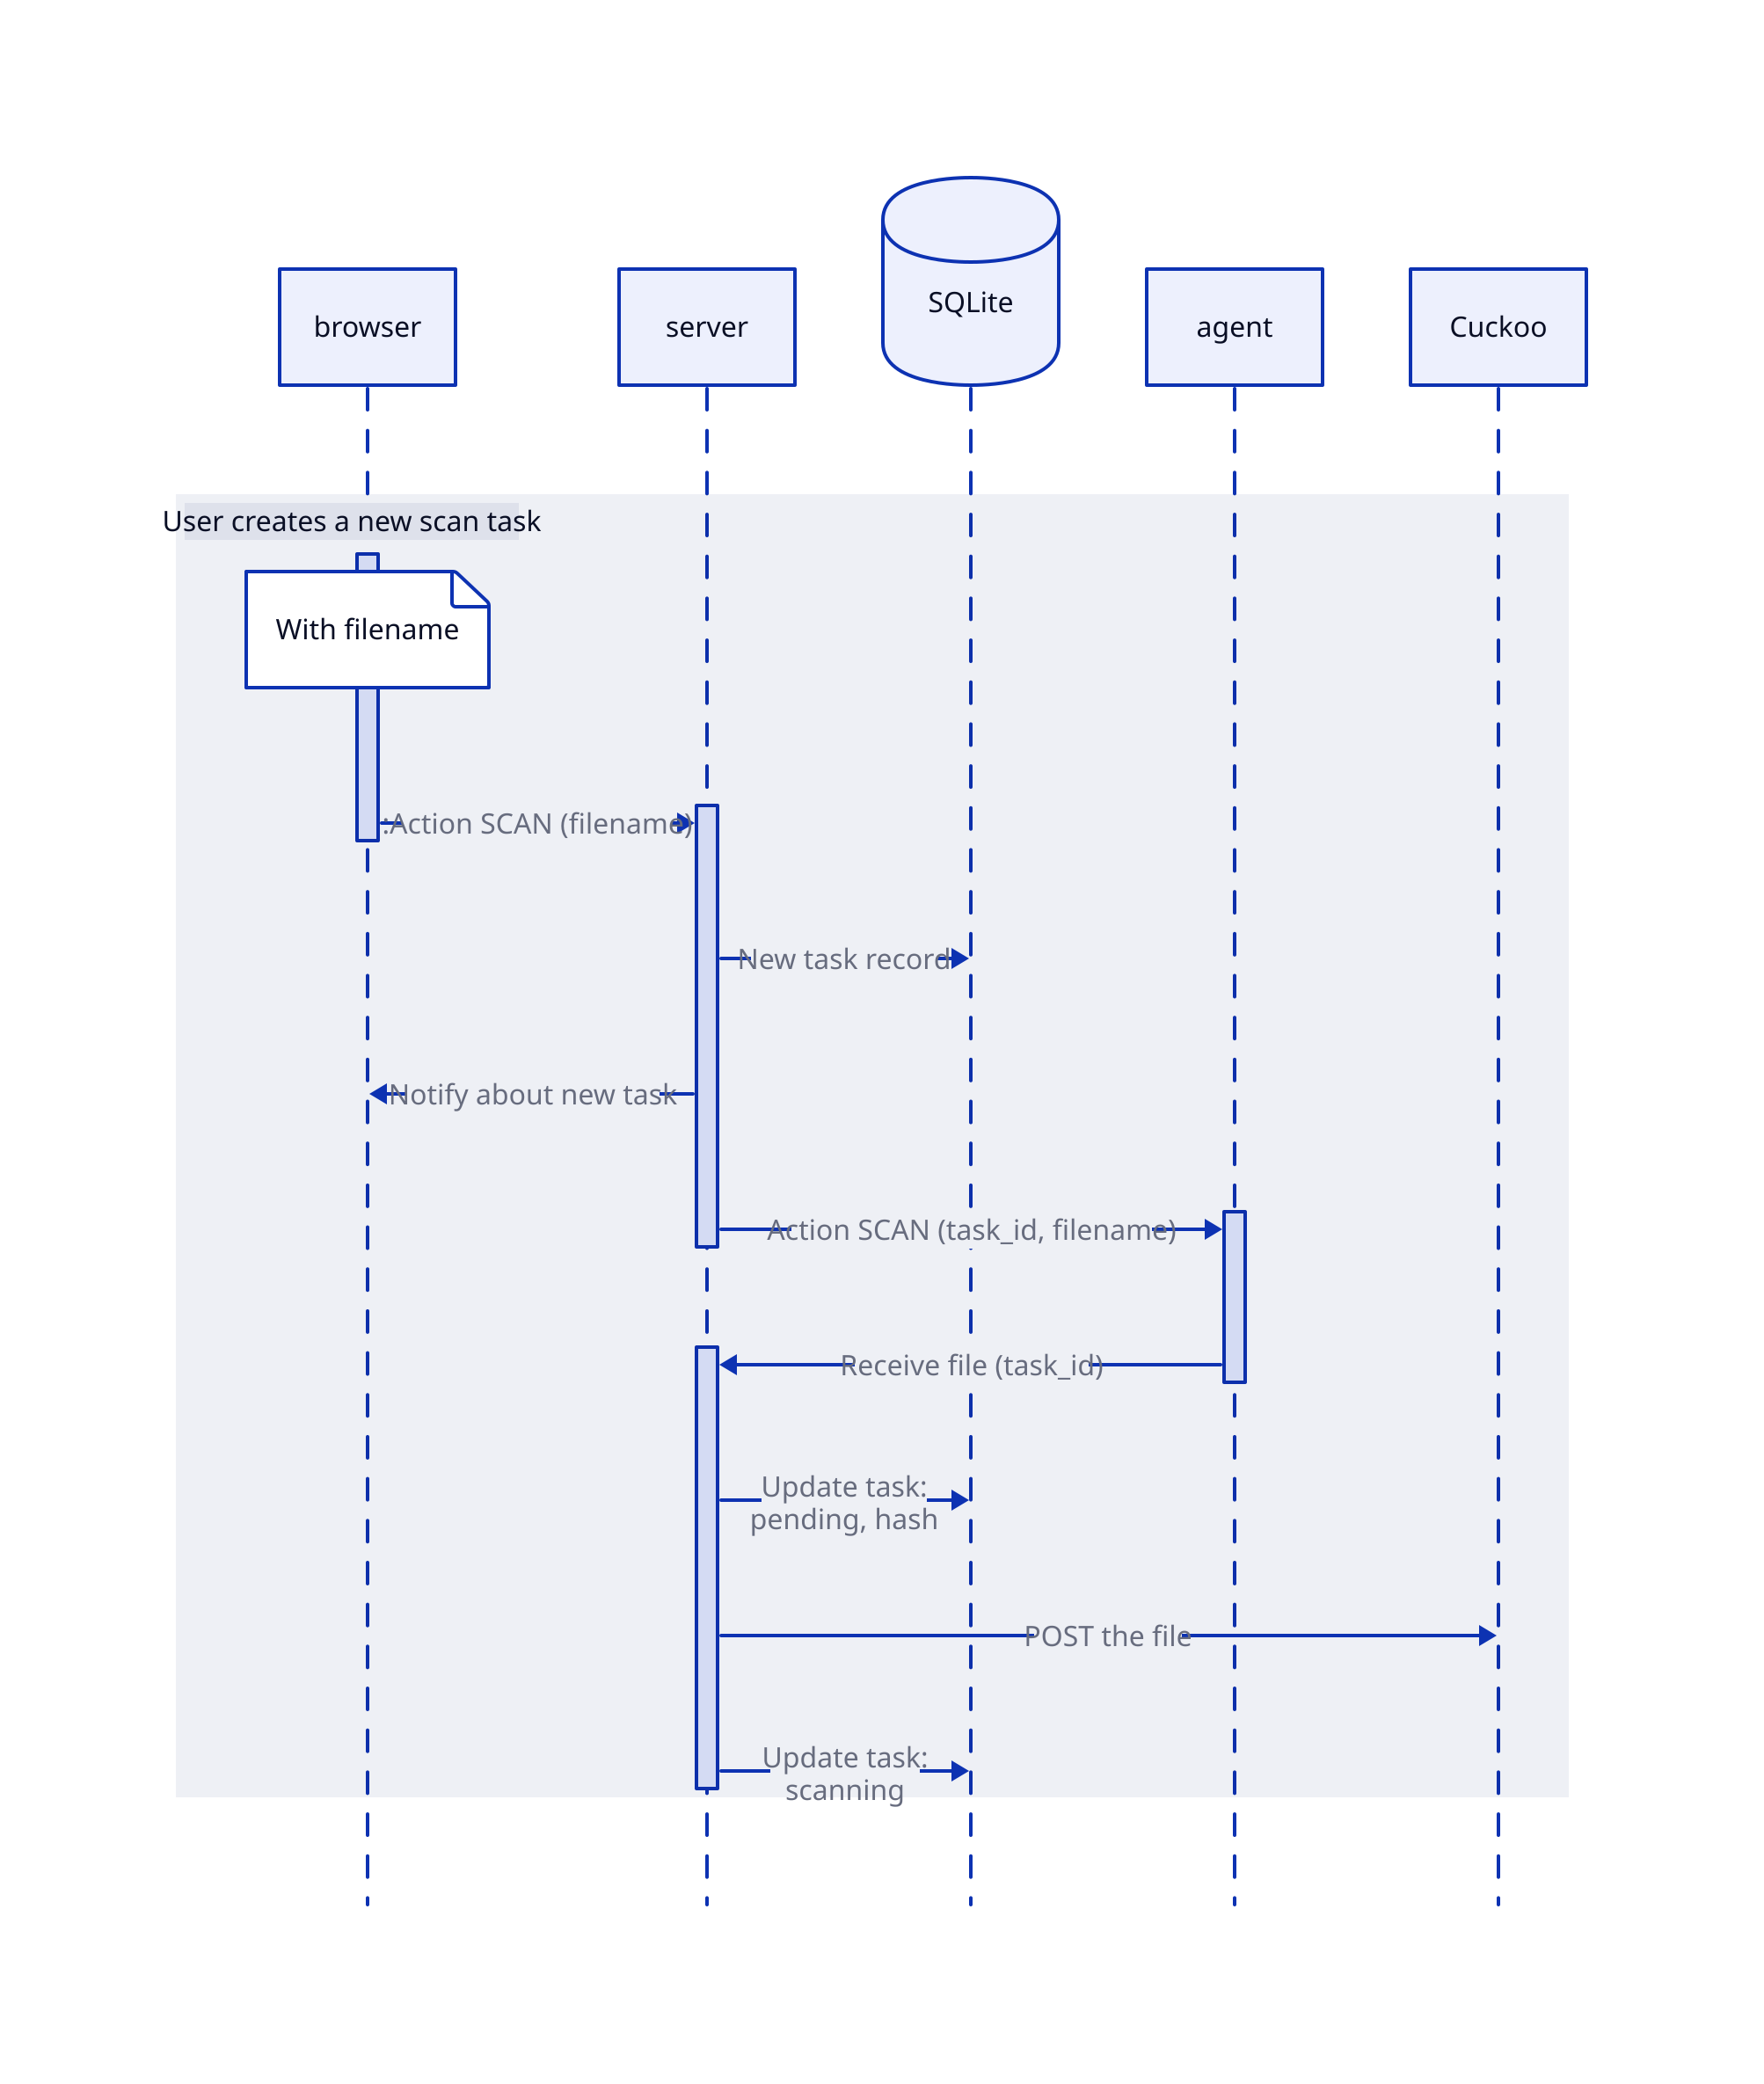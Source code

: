 shape: sequence_diagram

browser; server; SQLite; agent; Cuckoo

User creates a new scan task {
	browser.a .With filename
	browser.a -> server.a: :Action SCAN (filename)
	server.a -> SQLite :New task record
	browser <- server.a :Notify about new task
	server.a -> agent.a :Action SCAN (task_id, filename)
	server.b <- agent.a :Receive file (task_id)
	server.b -> SQLite: Update task:\npending, hash
	server.b -> Cuckoo: POST the file
	server.b -> SQLite: Update task:\nscanning
}

SQLite {shape: cylinder}
